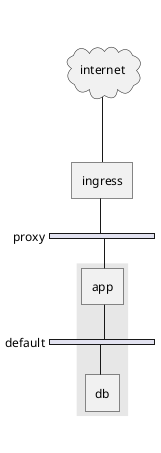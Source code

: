 {
  "sha1": "nzqrn2b11jtwlyi3dwrz7hhbdwl4hlp",
  "insertion": {
    "when": "2024-06-04T17:28:39.203Z",
    "url": "https://github.com/plantuml/plantuml/issues/408",
    "user": "plantuml@gmail.com"
  }
}
@startuml
nwdiag {
    internet [ shape = cloud];
    internet -- ingress;

    group {
      app;
      db;
    }

    network proxy {
    	app;
        ingress;
    }

    network default {
    	app;
        db;
    }
  }
}
@enduml
